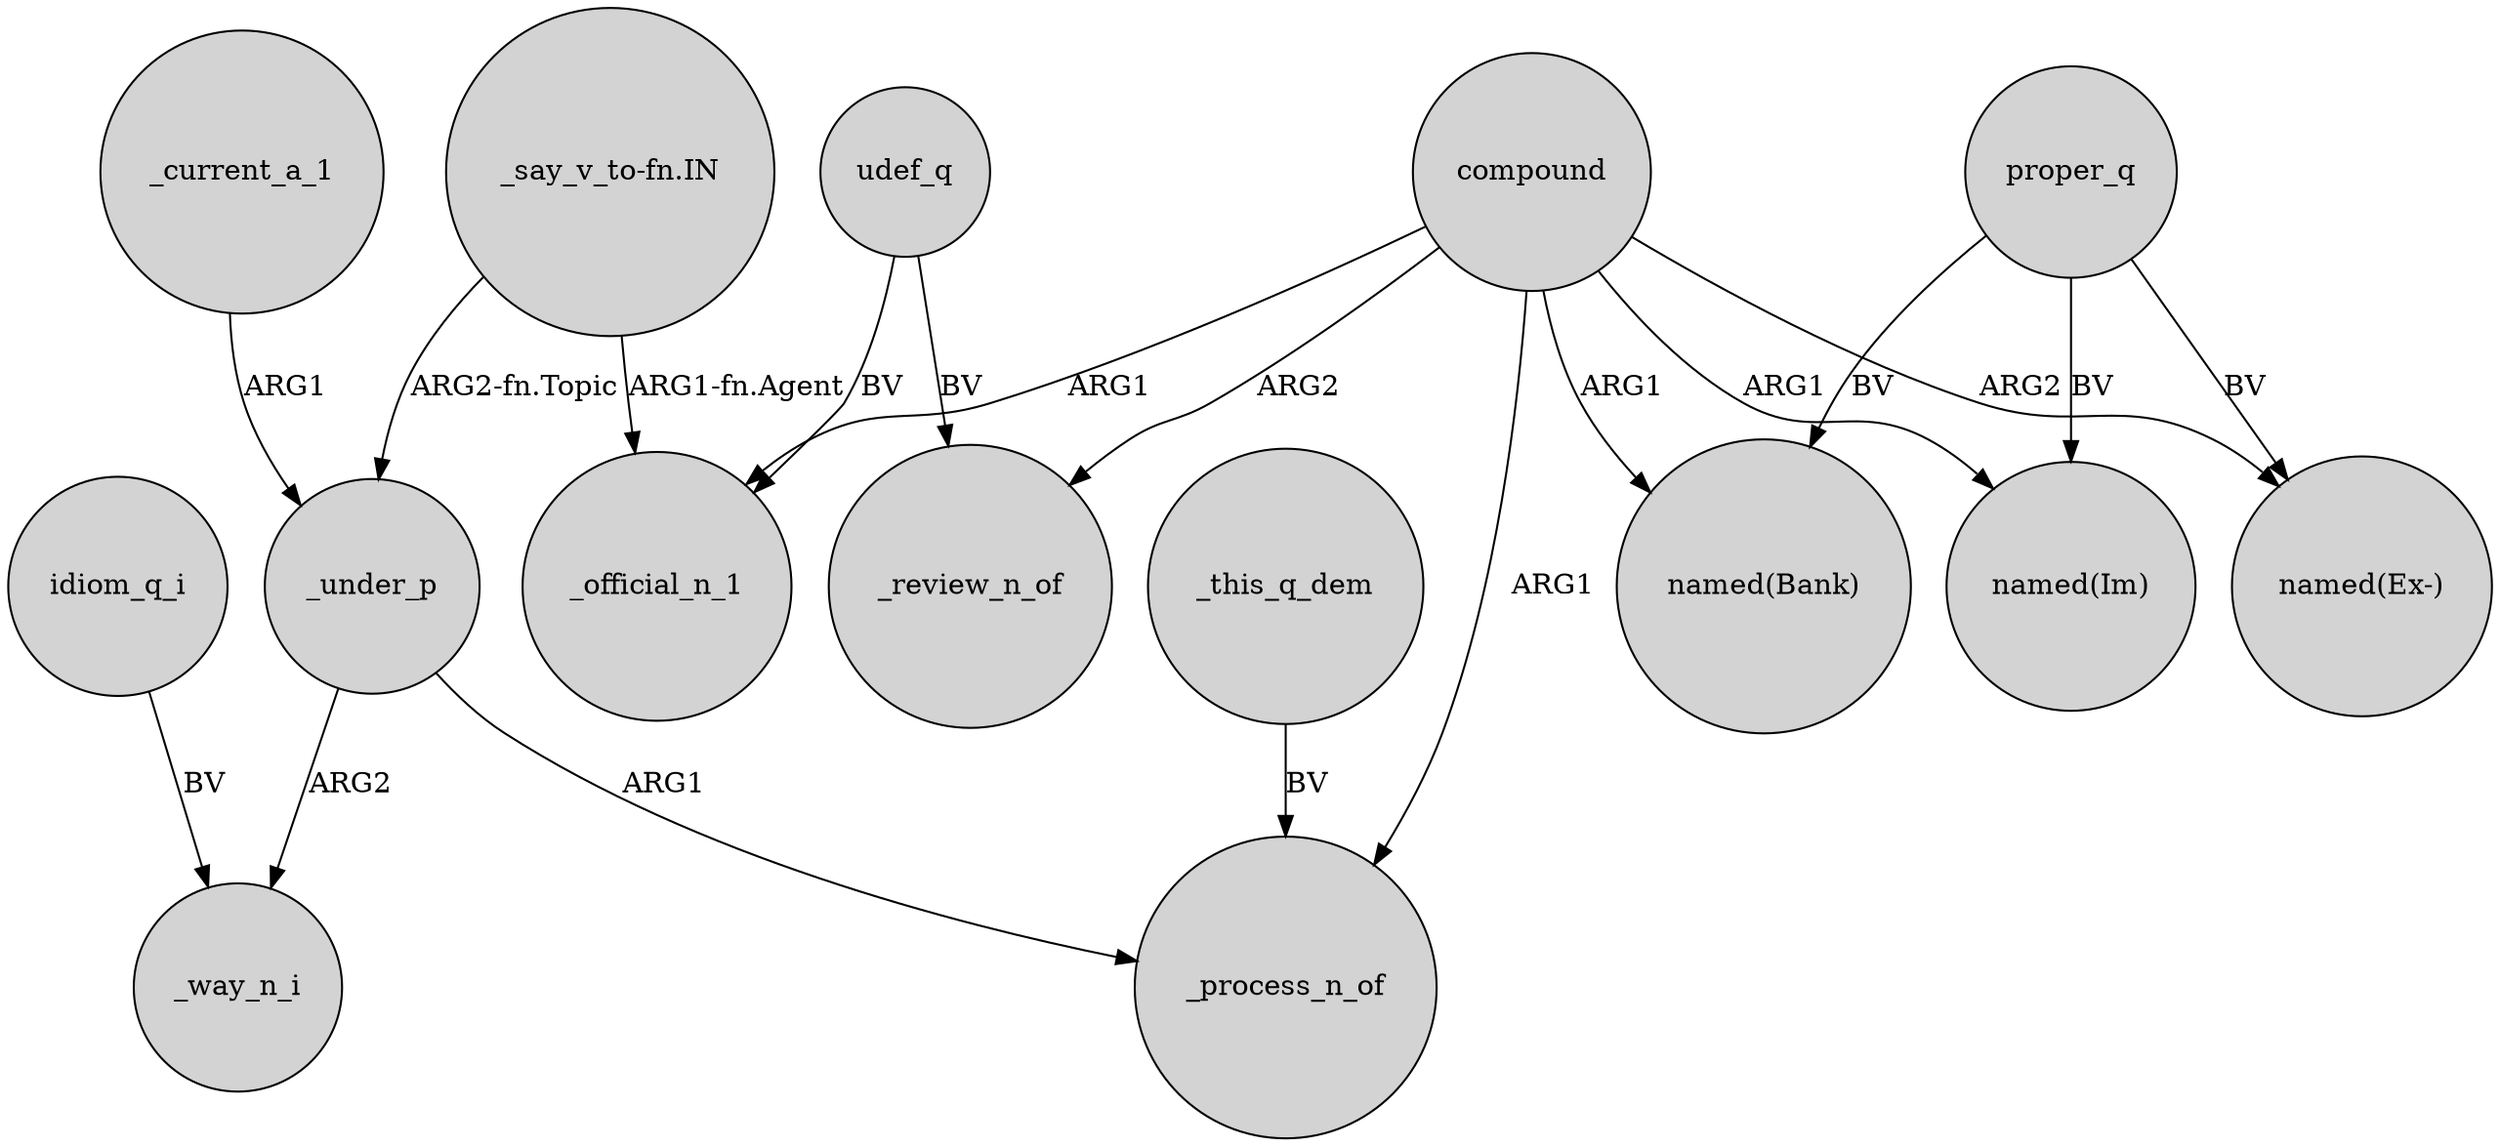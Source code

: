 digraph {
	node [shape=circle style=filled]
	compound -> _process_n_of [label=ARG1]
	compound -> _official_n_1 [label=ARG1]
	compound -> "named(Bank)" [label=ARG1]
	_under_p -> _way_n_i [label=ARG2]
	idiom_q_i -> _way_n_i [label=BV]
	proper_q -> "named(Ex-)" [label=BV]
	udef_q -> _review_n_of [label=BV]
	"_say_v_to-fn.IN" -> _under_p [label="ARG2-fn.Topic"]
	udef_q -> _official_n_1 [label=BV]
	_this_q_dem -> _process_n_of [label=BV]
	compound -> "named(Im)" [label=ARG1]
	_current_a_1 -> _under_p [label=ARG1]
	"_say_v_to-fn.IN" -> _official_n_1 [label="ARG1-fn.Agent"]
	compound -> _review_n_of [label=ARG2]
	compound -> "named(Ex-)" [label=ARG2]
	proper_q -> "named(Im)" [label=BV]
	_under_p -> _process_n_of [label=ARG1]
	proper_q -> "named(Bank)" [label=BV]
}
